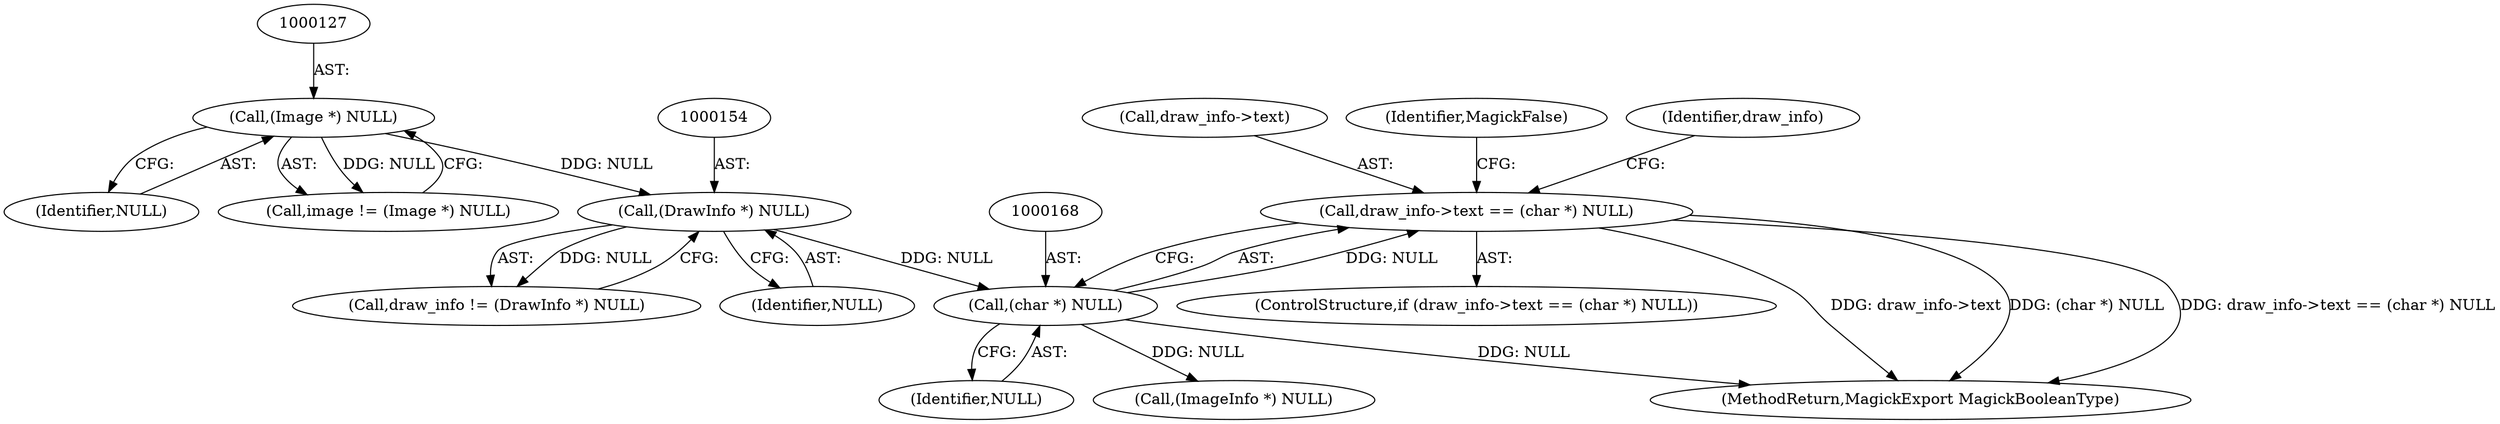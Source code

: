 digraph "0_ImageMagick6_7c2c5ba5b8e3a0b2b82f56c71dfab74ed4006df7@pointer" {
"1000163" [label="(Call,draw_info->text == (char *) NULL)"];
"1000167" [label="(Call,(char *) NULL)"];
"1000153" [label="(Call,(DrawInfo *) NULL)"];
"1000126" [label="(Call,(Image *) NULL)"];
"1000162" [label="(ControlStructure,if (draw_info->text == (char *) NULL))"];
"1000164" [label="(Call,draw_info->text)"];
"1002061" [label="(MethodReturn,MagickExport MagickBooleanType)"];
"1000155" [label="(Identifier,NULL)"];
"1000126" [label="(Call,(Image *) NULL)"];
"1000124" [label="(Call,image != (Image *) NULL)"];
"1000163" [label="(Call,draw_info->text == (char *) NULL)"];
"1000171" [label="(Identifier,MagickFalse)"];
"1000167" [label="(Call,(char *) NULL)"];
"1000169" [label="(Identifier,NULL)"];
"1000184" [label="(Call,(ImageInfo *) NULL)"];
"1000128" [label="(Identifier,NULL)"];
"1000151" [label="(Call,draw_info != (DrawInfo *) NULL)"];
"1000176" [label="(Identifier,draw_info)"];
"1000153" [label="(Call,(DrawInfo *) NULL)"];
"1000163" -> "1000162"  [label="AST: "];
"1000163" -> "1000167"  [label="CFG: "];
"1000164" -> "1000163"  [label="AST: "];
"1000167" -> "1000163"  [label="AST: "];
"1000171" -> "1000163"  [label="CFG: "];
"1000176" -> "1000163"  [label="CFG: "];
"1000163" -> "1002061"  [label="DDG: draw_info->text"];
"1000163" -> "1002061"  [label="DDG: (char *) NULL"];
"1000163" -> "1002061"  [label="DDG: draw_info->text == (char *) NULL"];
"1000167" -> "1000163"  [label="DDG: NULL"];
"1000167" -> "1000169"  [label="CFG: "];
"1000168" -> "1000167"  [label="AST: "];
"1000169" -> "1000167"  [label="AST: "];
"1000167" -> "1002061"  [label="DDG: NULL"];
"1000153" -> "1000167"  [label="DDG: NULL"];
"1000167" -> "1000184"  [label="DDG: NULL"];
"1000153" -> "1000151"  [label="AST: "];
"1000153" -> "1000155"  [label="CFG: "];
"1000154" -> "1000153"  [label="AST: "];
"1000155" -> "1000153"  [label="AST: "];
"1000151" -> "1000153"  [label="CFG: "];
"1000153" -> "1000151"  [label="DDG: NULL"];
"1000126" -> "1000153"  [label="DDG: NULL"];
"1000126" -> "1000124"  [label="AST: "];
"1000126" -> "1000128"  [label="CFG: "];
"1000127" -> "1000126"  [label="AST: "];
"1000128" -> "1000126"  [label="AST: "];
"1000124" -> "1000126"  [label="CFG: "];
"1000126" -> "1000124"  [label="DDG: NULL"];
}
